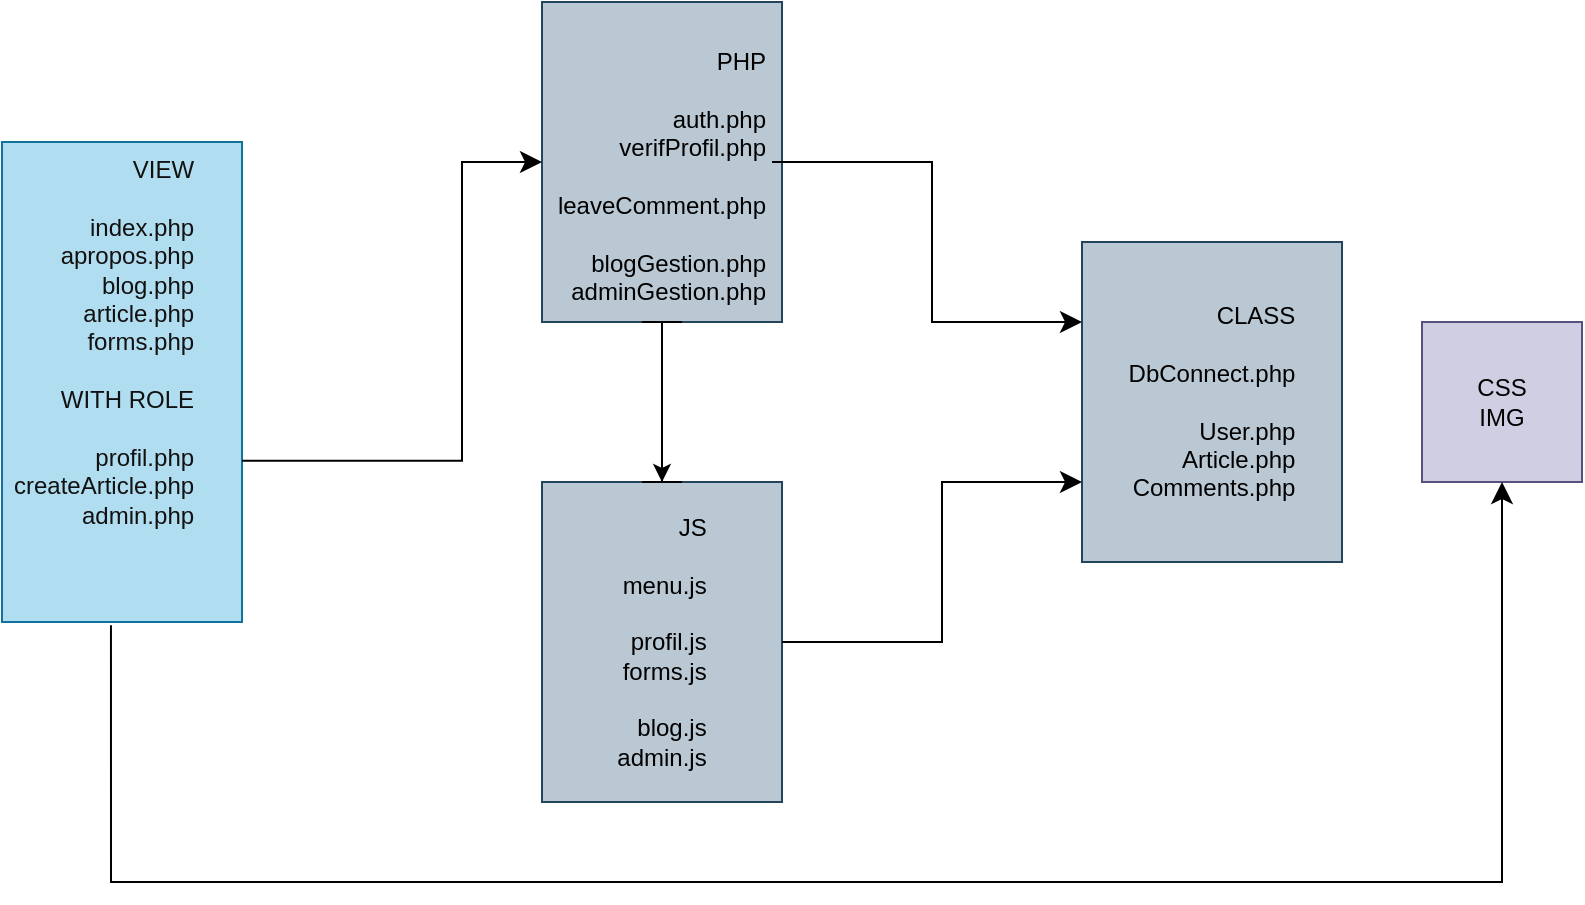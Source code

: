 <mxfile>
    <diagram id="YRNzp-ZJJKkBrO0VpDX-" name="Page-1">
        <mxGraphModel dx="960" dy="570" grid="1" gridSize="10" guides="1" tooltips="1" connect="1" arrows="1" fold="1" page="1" pageScale="1" pageWidth="1169" pageHeight="827" background="#ffffff" math="0" shadow="0">
            <root>
                <mxCell id="0"/>
                <mxCell id="1" parent="0"/>
                <mxCell id="3" value="&lt;div style=&quot;text-align: right;&quot;&gt;&lt;span style=&quot;color: rgb(18, 17, 17); background-color: initial;&quot;&gt;VIEW&lt;/span&gt;&lt;/div&gt;&lt;font color=&quot;#121111&quot;&gt;&lt;div style=&quot;text-align: right;&quot;&gt;&lt;br&gt;&lt;/div&gt;&lt;/font&gt;&lt;div style=&quot;text-align: right;&quot;&gt;&lt;span style=&quot;background-color: initial;&quot;&gt;&lt;font color=&quot;#121111&quot;&gt;index.php&lt;/font&gt;&lt;/span&gt;&lt;/div&gt;&lt;div style=&quot;text-align: right;&quot;&gt;&lt;span style=&quot;background-color: initial;&quot;&gt;&lt;font color=&quot;#121111&quot;&gt;apropos.php&lt;/font&gt;&lt;/span&gt;&lt;/div&gt;&lt;div style=&quot;text-align: right;&quot;&gt;&lt;font color=&quot;#121111&quot;&gt;&lt;span style=&quot;background-color: initial;&quot;&gt;blog.php&lt;/span&gt;&lt;br&gt;&lt;/font&gt;&lt;/div&gt;&lt;div style=&quot;text-align: right;&quot;&gt;&lt;span style=&quot;background-color: initial;&quot;&gt;&lt;font color=&quot;#121111&quot;&gt;article.php&lt;/font&gt;&lt;/span&gt;&lt;/div&gt;&lt;div style=&quot;text-align: right;&quot;&gt;&lt;font color=&quot;#121111&quot;&gt;&lt;span style=&quot;background-color: initial;&quot;&gt;forms.php&lt;/span&gt;&lt;br&gt;&lt;/font&gt;&lt;/div&gt;&lt;div style=&quot;text-align: right;&quot;&gt;&lt;span style=&quot;background-color: initial;&quot;&gt;&lt;font color=&quot;#121111&quot;&gt;&lt;br&gt;&lt;/font&gt;&lt;/span&gt;&lt;/div&gt;&lt;div style=&quot;text-align: right;&quot;&gt;&lt;span style=&quot;background-color: initial;&quot;&gt;&lt;font color=&quot;#121111&quot;&gt;WITH ROLE&lt;/font&gt;&lt;/span&gt;&lt;/div&gt;&lt;div style=&quot;text-align: right;&quot;&gt;&lt;span style=&quot;background-color: initial;&quot;&gt;&lt;font color=&quot;#121111&quot;&gt;&lt;br&gt;&lt;/font&gt;&lt;/span&gt;&lt;/div&gt;&lt;div style=&quot;text-align: right;&quot;&gt;&lt;div&gt;&lt;span style=&quot;background-color: initial;&quot;&gt;&lt;font color=&quot;#121111&quot;&gt;profil.php&lt;/font&gt;&lt;/span&gt;&lt;/div&gt;&lt;div&gt;&lt;font color=&quot;#121111&quot;&gt;&lt;span style=&quot;background-color: initial;&quot;&gt;createArticle.php&lt;/span&gt;&lt;br&gt;&lt;/font&gt;&lt;/div&gt;&lt;/div&gt;&lt;div style=&quot;text-align: right;&quot;&gt;&lt;span style=&quot;background-color: initial;&quot;&gt;&lt;font color=&quot;#121111&quot;&gt;admin.php&lt;/font&gt;&lt;/span&gt;&lt;/div&gt;" style="text;strokeColor=#10739e;fillColor=#b1ddf0;align=left;verticalAlign=top;spacingLeft=4;spacingRight=4;overflow=hidden;rotatable=0;points=[[0,0.5],[1,0.5]];portConstraint=eastwest;whiteSpace=wrap;html=1;" vertex="1" parent="1">
                    <mxGeometry x="50" y="150" width="120" height="240" as="geometry"/>
                </mxCell>
                <mxCell id="6" value="&lt;div style=&quot;text-align: right;&quot;&gt;&lt;span style=&quot;color: rgb(0, 0, 0); background-color: initial;&quot;&gt;CLASS&lt;/span&gt;&lt;/div&gt;&lt;font color=&quot;#000000&quot;&gt;&lt;br&gt;&lt;div style=&quot;text-align: right;&quot;&gt;&lt;span style=&quot;background-color: initial;&quot;&gt;DbConnect.php&lt;/span&gt;&lt;/div&gt;&lt;div style=&quot;text-align: right;&quot;&gt;&lt;span style=&quot;background-color: initial;&quot;&gt;&lt;br&gt;&lt;/span&gt;&lt;/div&gt;&lt;div style=&quot;text-align: right;&quot;&gt;&lt;span style=&quot;background-color: initial;&quot;&gt;User.php&lt;/span&gt;&lt;/div&gt;&lt;div style=&quot;text-align: right;&quot;&gt;&lt;span style=&quot;background-color: initial;&quot;&gt;Article.php&lt;/span&gt;&lt;/div&gt;&lt;div style=&quot;text-align: right;&quot;&gt;&lt;span style=&quot;background-color: initial;&quot;&gt;Comments.php&lt;/span&gt;&lt;/div&gt;&lt;/font&gt;" style="whiteSpace=wrap;html=1;align=center;verticalAlign=middle;treeFolding=1;treeMoving=1;fillColor=#bac8d3;strokeColor=#23445d;" vertex="1" parent="1">
                    <mxGeometry x="590" y="200" width="130" height="160" as="geometry"/>
                </mxCell>
                <mxCell id="9" value="" style="edgeStyle=none;html=1;fontColor=#000000;" edge="1" parent="1" source="7" target="8">
                    <mxGeometry relative="1" as="geometry"/>
                </mxCell>
                <mxCell id="7" value="&lt;font color=&quot;#000000&quot;&gt;&lt;br&gt;&lt;div style=&quot;text-align: right;&quot;&gt;&lt;span style=&quot;background-color: initial;&quot;&gt;PHP&lt;/span&gt;&lt;/div&gt;&lt;div style=&quot;text-align: right;&quot;&gt;&lt;br&gt;&lt;/div&gt;&lt;div style=&quot;text-align: right;&quot;&gt;&lt;span style=&quot;background-color: initial;&quot;&gt;auth.php&lt;/span&gt;&lt;/div&gt;&lt;div style=&quot;text-align: right;&quot;&gt;&lt;span style=&quot;background-color: initial;&quot;&gt;verifProfil.php&lt;/span&gt;&lt;/div&gt;&lt;div style=&quot;text-align: right;&quot;&gt;&lt;span style=&quot;background-color: initial;&quot;&gt;&lt;br&gt;&lt;/span&gt;&lt;/div&gt;&lt;div style=&quot;text-align: right;&quot;&gt;&lt;span style=&quot;background-color: initial;&quot;&gt;leaveComment.php&lt;/span&gt;&lt;/div&gt;&lt;div style=&quot;text-align: right;&quot;&gt;&lt;span style=&quot;background-color: initial;&quot;&gt;&lt;br&gt;&lt;/span&gt;&lt;/div&gt;&lt;div style=&quot;text-align: right;&quot;&gt;&lt;span style=&quot;background-color: initial;&quot;&gt;blogGestion.php&lt;/span&gt;&lt;/div&gt;&lt;div style=&quot;text-align: right;&quot;&gt;&lt;span style=&quot;background-color: initial;&quot;&gt;adminGestion.php&lt;/span&gt;&lt;/div&gt;&lt;/font&gt;" style="whiteSpace=wrap;html=1;align=center;verticalAlign=middle;treeFolding=1;treeMoving=1;fillColor=#bac8d3;strokeColor=#23445d;" vertex="1" parent="1">
                    <mxGeometry x="320" y="80" width="120" height="160" as="geometry"/>
                </mxCell>
                <mxCell id="8" value="&lt;div style=&quot;text-align: right;&quot;&gt;&lt;span style=&quot;color: rgb(0, 0, 0); background-color: initial;&quot;&gt;JS&lt;/span&gt;&lt;/div&gt;&lt;font color=&quot;#000000&quot;&gt;&lt;div style=&quot;text-align: right;&quot;&gt;&lt;br&gt;&lt;/div&gt;&lt;div style=&quot;text-align: right;&quot;&gt;&lt;span style=&quot;background-color: initial;&quot;&gt;menu.js&lt;/span&gt;&lt;/div&gt;&lt;div style=&quot;text-align: right;&quot;&gt;&lt;span style=&quot;background-color: initial;&quot;&gt;&lt;br&gt;&lt;/span&gt;&lt;/div&gt;&lt;div style=&quot;text-align: right;&quot;&gt;&lt;span style=&quot;background-color: initial;&quot;&gt;profil.js&lt;/span&gt;&lt;/div&gt;&lt;div style=&quot;text-align: right;&quot;&gt;&lt;span style=&quot;background-color: initial;&quot;&gt;forms.js&lt;/span&gt;&lt;/div&gt;&lt;div style=&quot;text-align: right;&quot;&gt;&lt;span style=&quot;background-color: initial;&quot;&gt;&lt;br&gt;&lt;/span&gt;&lt;/div&gt;&lt;div style=&quot;text-align: right;&quot;&gt;&lt;span style=&quot;background-color: initial;&quot;&gt;blog.js&lt;/span&gt;&lt;/div&gt;&lt;div style=&quot;text-align: right;&quot;&gt;&lt;span style=&quot;background-color: initial;&quot;&gt;admin.js&lt;/span&gt;&lt;/div&gt;&lt;/font&gt;" style="whiteSpace=wrap;html=1;align=center;verticalAlign=middle;treeFolding=1;treeMoving=1;fillColor=#bac8d3;strokeColor=#23445d;" vertex="1" parent="1">
                    <mxGeometry x="320" y="320" width="120" height="160" as="geometry"/>
                </mxCell>
                <UserObject label="CSS&lt;br&gt;IMG" treeRoot="1" id="10">
                    <mxCell style="whiteSpace=wrap;html=1;align=center;treeFolding=1;treeMoving=1;newEdgeStyle={&quot;edgeStyle&quot;:&quot;elbowEdgeStyle&quot;,&quot;startArrow&quot;:&quot;none&quot;,&quot;endArrow&quot;:&quot;none&quot;};fillColor=#d0cee2;strokeColor=#56517e;fontColor=#000000;" vertex="1" parent="1">
                        <mxGeometry x="760" y="240" width="80" height="80" as="geometry"/>
                    </mxCell>
                </UserObject>
                <mxCell id="12" value="" style="edgeStyle=segmentEdgeStyle;endArrow=classic;html=1;curved=0;rounded=0;endSize=8;startSize=8;fontColor=#000000;exitX=0.454;exitY=1.007;exitDx=0;exitDy=0;exitPerimeter=0;entryX=0.5;entryY=1;entryDx=0;entryDy=0;labelBorderColor=#000000;strokeColor=#000000;" edge="1" parent="1" source="3" target="10">
                    <mxGeometry width="50" height="50" relative="1" as="geometry">
                        <mxPoint x="100" y="569" as="sourcePoint"/>
                        <mxPoint x="800" y="569" as="targetPoint"/>
                        <Array as="points">
                            <mxPoint x="105" y="520"/>
                            <mxPoint x="800" y="520"/>
                        </Array>
                    </mxGeometry>
                </mxCell>
                <mxCell id="13" value="" style="edgeStyle=elbowEdgeStyle;elbow=horizontal;endArrow=classic;html=1;curved=0;rounded=0;endSize=8;startSize=8;labelBorderColor=#000000;strokeColor=#000000;fontColor=#000000;exitX=1;exitY=0.664;exitDx=0;exitDy=0;exitPerimeter=0;entryX=0;entryY=0.5;entryDx=0;entryDy=0;" edge="1" parent="1" source="3" target="7">
                    <mxGeometry width="50" height="50" relative="1" as="geometry">
                        <mxPoint x="270" y="270" as="sourcePoint"/>
                        <mxPoint x="300" y="170" as="targetPoint"/>
                        <Array as="points">
                            <mxPoint x="280" y="210"/>
                        </Array>
                    </mxGeometry>
                </mxCell>
                <mxCell id="15" value="" style="edgeStyle=elbowEdgeStyle;elbow=horizontal;endArrow=classic;html=1;curved=0;rounded=0;endSize=8;startSize=8;labelBorderColor=#000000;strokeColor=#000000;fontColor=#000000;entryX=0;entryY=0.75;entryDx=0;entryDy=0;exitX=1;exitY=0.5;exitDx=0;exitDy=0;" edge="1" parent="1" source="8" target="6">
                    <mxGeometry width="50" height="50" relative="1" as="geometry">
                        <mxPoint x="440" y="370" as="sourcePoint"/>
                        <mxPoint x="490" y="320" as="targetPoint"/>
                        <Array as="points">
                            <mxPoint x="520" y="370"/>
                            <mxPoint x="480" y="410"/>
                            <mxPoint x="520" y="340"/>
                        </Array>
                    </mxGeometry>
                </mxCell>
                <mxCell id="16" value="" style="edgeStyle=elbowEdgeStyle;elbow=horizontal;endArrow=classic;html=1;curved=0;rounded=0;endSize=8;startSize=8;labelBorderColor=#000000;strokeColor=#000000;fontColor=#000000;entryX=0;entryY=0.25;entryDx=0;entryDy=0;" edge="1" parent="1" target="6">
                    <mxGeometry width="50" height="50" relative="1" as="geometry">
                        <mxPoint x="435" y="160" as="sourcePoint"/>
                        <mxPoint x="660" y="100" as="targetPoint"/>
                        <Array as="points">
                            <mxPoint x="515" y="130"/>
                        </Array>
                    </mxGeometry>
                </mxCell>
                <mxCell id="18" value="" style="shape=crossbar;whiteSpace=wrap;html=1;rounded=1;direction=south;fontColor=#000000;fillColor=default;strokeColor=#000000;" vertex="1" parent="1">
                    <mxGeometry x="370" y="240" width="20" height="80" as="geometry"/>
                </mxCell>
            </root>
        </mxGraphModel>
    </diagram>
</mxfile>